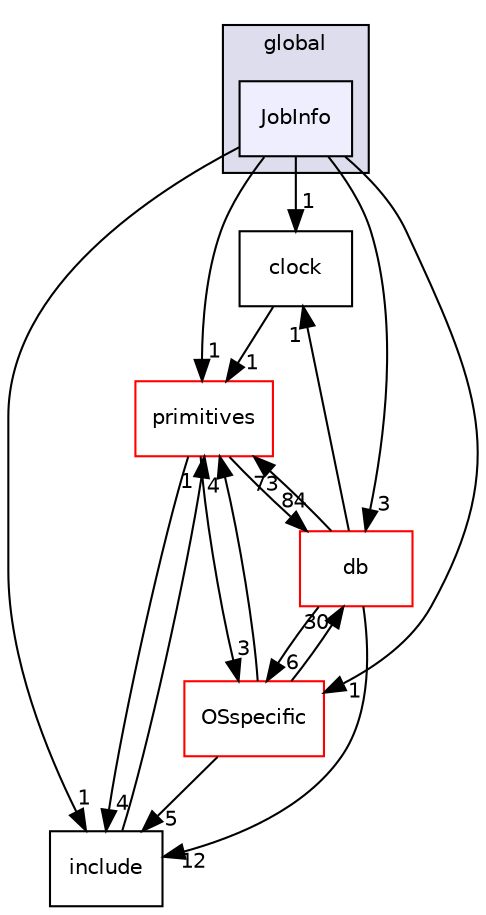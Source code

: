 digraph "src/OpenFOAM/global/JobInfo" {
  bgcolor=transparent;
  compound=true
  node [ fontsize="10", fontname="Helvetica"];
  edge [ labelfontsize="10", labelfontname="Helvetica"];
  subgraph clusterdir_8583492183f4d27c76555f8f333dd07b {
    graph [ bgcolor="#ddddee", pencolor="black", label="global" fontname="Helvetica", fontsize="10", URL="dir_8583492183f4d27c76555f8f333dd07b.html"]
  dir_343177a623e4d2f2db47090c714cff8e [shape=box, label="JobInfo", style="filled", fillcolor="#eeeeff", pencolor="black", URL="dir_343177a623e4d2f2db47090c714cff8e.html"];
  }
  dir_b57d183a0b4e21f93b91d229b9701796 [shape=box label="clock" URL="dir_b57d183a0b4e21f93b91d229b9701796.html"];
  dir_63c634f7a7cfd679ac26c67fb30fc32f [shape=box label="db" color="red" URL="dir_63c634f7a7cfd679ac26c67fb30fc32f.html"];
  dir_3e50f45338116b169052b428016851aa [shape=box label="primitives" color="red" URL="dir_3e50f45338116b169052b428016851aa.html"];
  dir_e954e9f5966bc1c681a414ec8bd0ee15 [shape=box label="include" URL="dir_e954e9f5966bc1c681a414ec8bd0ee15.html"];
  dir_1e7df7a7407fc4618be5c18f76eb7b99 [shape=box label="OSspecific" color="red" URL="dir_1e7df7a7407fc4618be5c18f76eb7b99.html"];
  dir_b57d183a0b4e21f93b91d229b9701796->dir_3e50f45338116b169052b428016851aa [headlabel="1", labeldistance=1.5 headhref="dir_002091_002313.html"];
  dir_343177a623e4d2f2db47090c714cff8e->dir_b57d183a0b4e21f93b91d229b9701796 [headlabel="1", labeldistance=1.5 headhref="dir_002101_002091.html"];
  dir_343177a623e4d2f2db47090c714cff8e->dir_63c634f7a7cfd679ac26c67fb30fc32f [headlabel="3", labeldistance=1.5 headhref="dir_002101_001944.html"];
  dir_343177a623e4d2f2db47090c714cff8e->dir_3e50f45338116b169052b428016851aa [headlabel="1", labeldistance=1.5 headhref="dir_002101_002313.html"];
  dir_343177a623e4d2f2db47090c714cff8e->dir_e954e9f5966bc1c681a414ec8bd0ee15 [headlabel="1", labeldistance=1.5 headhref="dir_002101_002110.html"];
  dir_343177a623e4d2f2db47090c714cff8e->dir_1e7df7a7407fc4618be5c18f76eb7b99 [headlabel="1", labeldistance=1.5 headhref="dir_002101_002413.html"];
  dir_63c634f7a7cfd679ac26c67fb30fc32f->dir_b57d183a0b4e21f93b91d229b9701796 [headlabel="1", labeldistance=1.5 headhref="dir_001944_002091.html"];
  dir_63c634f7a7cfd679ac26c67fb30fc32f->dir_3e50f45338116b169052b428016851aa [headlabel="73", labeldistance=1.5 headhref="dir_001944_002313.html"];
  dir_63c634f7a7cfd679ac26c67fb30fc32f->dir_e954e9f5966bc1c681a414ec8bd0ee15 [headlabel="12", labeldistance=1.5 headhref="dir_001944_002110.html"];
  dir_63c634f7a7cfd679ac26c67fb30fc32f->dir_1e7df7a7407fc4618be5c18f76eb7b99 [headlabel="6", labeldistance=1.5 headhref="dir_001944_002413.html"];
  dir_3e50f45338116b169052b428016851aa->dir_63c634f7a7cfd679ac26c67fb30fc32f [headlabel="84", labeldistance=1.5 headhref="dir_002313_001944.html"];
  dir_3e50f45338116b169052b428016851aa->dir_e954e9f5966bc1c681a414ec8bd0ee15 [headlabel="4", labeldistance=1.5 headhref="dir_002313_002110.html"];
  dir_3e50f45338116b169052b428016851aa->dir_1e7df7a7407fc4618be5c18f76eb7b99 [headlabel="3", labeldistance=1.5 headhref="dir_002313_002413.html"];
  dir_e954e9f5966bc1c681a414ec8bd0ee15->dir_3e50f45338116b169052b428016851aa [headlabel="1", labeldistance=1.5 headhref="dir_002110_002313.html"];
  dir_1e7df7a7407fc4618be5c18f76eb7b99->dir_63c634f7a7cfd679ac26c67fb30fc32f [headlabel="30", labeldistance=1.5 headhref="dir_002413_001944.html"];
  dir_1e7df7a7407fc4618be5c18f76eb7b99->dir_3e50f45338116b169052b428016851aa [headlabel="4", labeldistance=1.5 headhref="dir_002413_002313.html"];
  dir_1e7df7a7407fc4618be5c18f76eb7b99->dir_e954e9f5966bc1c681a414ec8bd0ee15 [headlabel="5", labeldistance=1.5 headhref="dir_002413_002110.html"];
}
